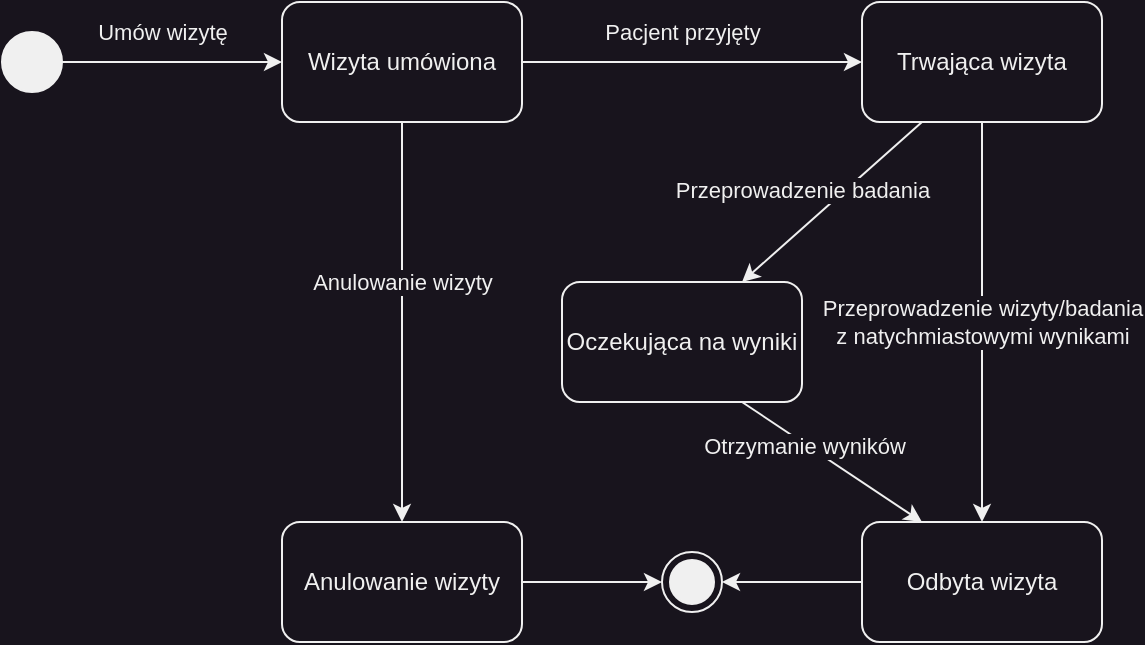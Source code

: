 <mxfile>
    <diagram id="-qYkIB1QTB8TOd8kgkfm" name="Page-1">
        <mxGraphModel dx="1216" dy="792" grid="1" gridSize="10" guides="1" tooltips="1" connect="1" arrows="1" fold="1" page="1" pageScale="1" pageWidth="850" pageHeight="1100" background="#18141D" math="0" shadow="0">
            <root>
                <mxCell id="0"/>
                <mxCell id="1" parent="0"/>
                <mxCell id="6" style="edgeStyle=none;html=1;entryX=0;entryY=0.5;entryDx=0;entryDy=0;fillColor=#18141D;strokeColor=#F0F0F0;fontColor=#F0F0F0;labelBackgroundColor=#18141D;" parent="1" source="2" target="5" edge="1">
                    <mxGeometry relative="1" as="geometry"/>
                </mxCell>
                <mxCell id="33" value="Umów wizytę" style="edgeLabel;html=1;align=center;verticalAlign=middle;resizable=0;points=[];fontColor=#F0F0F0;fillColor=#18141D;labelBackgroundColor=#18141D;" vertex="1" connectable="0" parent="6">
                    <mxGeometry x="-0.545" y="-5" relative="1" as="geometry">
                        <mxPoint x="25" y="-20" as="offset"/>
                    </mxGeometry>
                </mxCell>
                <mxCell id="2" value="" style="ellipse;fillColor=#F0F0F0;strokeColor=#F0F0F0;fontColor=#F0F0F0;labelBackgroundColor=#18141D;" parent="1" vertex="1">
                    <mxGeometry x="170" y="195" width="30" height="30" as="geometry"/>
                </mxCell>
                <mxCell id="3" value="" style="ellipse;html=1;shape=endState;fillColor=#F0F0F0;strokeColor=#F0F0F0;fontColor=#F0F0F0;labelBackgroundColor=#18141D;" parent="1" vertex="1">
                    <mxGeometry x="500" y="455" width="30" height="30" as="geometry"/>
                </mxCell>
                <mxCell id="35" style="edgeStyle=none;html=1;exitX=0.5;exitY=1;exitDx=0;exitDy=0;entryX=0.5;entryY=0;entryDx=0;entryDy=0;labelBackgroundColor=#18141D;strokeColor=#F0F0F0;fontColor=#F0F0F0;fillColor=#18141D;" edge="1" parent="1" source="5" target="18">
                    <mxGeometry relative="1" as="geometry"/>
                </mxCell>
                <mxCell id="48" value="Anulowanie wizyty" style="edgeLabel;html=1;align=center;verticalAlign=middle;resizable=0;points=[];fontColor=#F0F0F0;fillColor=#18141D;labelBackgroundColor=#18141D;" vertex="1" connectable="0" parent="35">
                    <mxGeometry x="-0.46" y="-2" relative="1" as="geometry">
                        <mxPoint x="2" y="26" as="offset"/>
                    </mxGeometry>
                </mxCell>
                <mxCell id="36" style="edgeStyle=none;html=1;exitX=1;exitY=0.5;exitDx=0;exitDy=0;entryX=0;entryY=0.5;entryDx=0;entryDy=0;labelBackgroundColor=#18141D;strokeColor=#F0F0F0;fontColor=#F0F0F0;fillColor=#18141D;" edge="1" parent="1" source="5" target="34">
                    <mxGeometry relative="1" as="geometry"/>
                </mxCell>
                <mxCell id="47" value="Pacjent przyjęty" style="edgeLabel;html=1;align=center;verticalAlign=middle;resizable=0;points=[];fontColor=#F0F0F0;fillColor=#18141D;labelBackgroundColor=#18141D;" vertex="1" connectable="0" parent="36">
                    <mxGeometry x="-0.224" y="1" relative="1" as="geometry">
                        <mxPoint x="14" y="-14" as="offset"/>
                    </mxGeometry>
                </mxCell>
                <mxCell id="5" value="Wizyta umówiona" style="rounded=1;whiteSpace=wrap;html=1;fillColor=#18141D;strokeColor=#F0F0F0;fontColor=#F0F0F0;labelBackgroundColor=#18141D;" parent="1" vertex="1">
                    <mxGeometry x="310" y="180" width="120" height="60" as="geometry"/>
                </mxCell>
                <mxCell id="37" style="edgeStyle=none;html=1;exitX=1;exitY=0.5;exitDx=0;exitDy=0;entryX=0;entryY=0.5;entryDx=0;entryDy=0;labelBackgroundColor=#18141D;strokeColor=#F0F0F0;fontColor=#F0F0F0;fillColor=#18141D;" edge="1" parent="1" source="18" target="3">
                    <mxGeometry relative="1" as="geometry"/>
                </mxCell>
                <mxCell id="18" value="Anulowanie wizyty" style="rounded=1;whiteSpace=wrap;html=1;fillColor=#18141D;strokeColor=#F0F0F0;fontColor=#F0F0F0;labelBackgroundColor=#18141D;" parent="1" vertex="1">
                    <mxGeometry x="310" y="440" width="120" height="60" as="geometry"/>
                </mxCell>
                <mxCell id="32" style="edgeStyle=none;html=1;exitX=0;exitY=0.5;exitDx=0;exitDy=0;entryX=1;entryY=0.5;entryDx=0;entryDy=0;fillColor=#18141D;strokeColor=#F0F0F0;fontColor=#F0F0F0;labelBackgroundColor=#18141D;" parent="1" source="29" target="3" edge="1">
                    <mxGeometry relative="1" as="geometry"/>
                </mxCell>
                <mxCell id="29" value="Odbyta wizyta" style="rounded=1;whiteSpace=wrap;html=1;fillColor=#18141D;strokeColor=#F0F0F0;fontColor=#F0F0F0;labelBackgroundColor=#18141D;" parent="1" vertex="1">
                    <mxGeometry x="600" y="440" width="120" height="60" as="geometry"/>
                </mxCell>
                <mxCell id="41" style="edgeStyle=none;html=1;exitX=0.25;exitY=1;exitDx=0;exitDy=0;entryX=0.75;entryY=0;entryDx=0;entryDy=0;labelBackgroundColor=#18141D;strokeColor=#F0F0F0;fontColor=#F0F0F0;fillColor=#18141D;" edge="1" parent="1" source="34" target="38">
                    <mxGeometry relative="1" as="geometry"/>
                </mxCell>
                <mxCell id="49" value="Przeprowadzenie badania" style="edgeLabel;html=1;align=center;verticalAlign=middle;resizable=0;points=[];fontColor=#F0F0F0;fillColor=#18141D;labelBackgroundColor=#18141D;" vertex="1" connectable="0" parent="41">
                    <mxGeometry x="-0.263" y="5" relative="1" as="geometry">
                        <mxPoint x="-30" as="offset"/>
                    </mxGeometry>
                </mxCell>
                <mxCell id="42" style="edgeStyle=none;html=1;exitX=0.5;exitY=1;exitDx=0;exitDy=0;entryX=0.5;entryY=0;entryDx=0;entryDy=0;labelBackgroundColor=#18141D;strokeColor=#F0F0F0;fontColor=#F0F0F0;fillColor=#18141D;" edge="1" parent="1" source="34" target="29">
                    <mxGeometry relative="1" as="geometry"/>
                </mxCell>
                <mxCell id="51" value="Przeprowadzenie wizyty/badania&lt;br&gt;z natychmiastowymi wynikami" style="edgeLabel;html=1;align=center;verticalAlign=middle;resizable=0;points=[];fontColor=#F0F0F0;fillColor=#18141D;labelBackgroundColor=#18141D;" vertex="1" connectable="0" parent="42">
                    <mxGeometry x="-0.2" y="1" relative="1" as="geometry">
                        <mxPoint x="-1" y="20" as="offset"/>
                    </mxGeometry>
                </mxCell>
                <mxCell id="34" value="Trwająca wizyta" style="rounded=1;whiteSpace=wrap;html=1;labelBackgroundColor=#18141D;strokeColor=#F0F0F0;fontColor=#F0F0F0;fillColor=#18141D;" vertex="1" parent="1">
                    <mxGeometry x="600" y="180" width="120" height="60" as="geometry"/>
                </mxCell>
                <mxCell id="46" style="edgeStyle=none;html=1;exitX=0.75;exitY=1;exitDx=0;exitDy=0;entryX=0.25;entryY=0;entryDx=0;entryDy=0;labelBackgroundColor=#18141D;strokeColor=#F0F0F0;fontColor=#F0F0F0;fillColor=#18141D;" edge="1" parent="1" source="38" target="29">
                    <mxGeometry relative="1" as="geometry"/>
                </mxCell>
                <mxCell id="50" value="Otrzymanie wyników" style="edgeLabel;html=1;align=center;verticalAlign=middle;resizable=0;points=[];fontColor=#F0F0F0;fillColor=#18141D;labelBackgroundColor=#18141D;" vertex="1" connectable="0" parent="46">
                    <mxGeometry x="-0.297" y="-1" relative="1" as="geometry">
                        <mxPoint as="offset"/>
                    </mxGeometry>
                </mxCell>
                <mxCell id="38" value="Oczekująca na wyniki" style="rounded=1;whiteSpace=wrap;html=1;labelBackgroundColor=#18141D;strokeColor=#F0F0F0;fontColor=#F0F0F0;fillColor=#18141D;" vertex="1" parent="1">
                    <mxGeometry x="450" y="320" width="120" height="60" as="geometry"/>
                </mxCell>
            </root>
        </mxGraphModel>
    </diagram>
</mxfile>